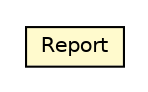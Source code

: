 #!/usr/local/bin/dot
#
# Class diagram 
# Generated by UMLGraph version 5.1 (http://www.umlgraph.org/)
#

digraph G {
	edge [fontname="Helvetica",fontsize=10,labelfontname="Helvetica",labelfontsize=10];
	node [fontname="Helvetica",fontsize=10,shape=plaintext];
	nodesep=0.25;
	ranksep=0.5;
	// pt.ist.fenixframework.backend.jvstmojb.pstm.TransactionStatistics.Report
	c131510 [label=<<table title="pt.ist.fenixframework.backend.jvstmojb.pstm.TransactionStatistics.Report" border="0" cellborder="1" cellspacing="0" cellpadding="2" port="p" bgcolor="lemonChiffon" href="./TransactionStatistics.Report.html">
		<tr><td><table border="0" cellspacing="0" cellpadding="1">
<tr><td align="center" balign="center"> Report </td></tr>
		</table></td></tr>
		</table>>, fontname="Helvetica", fontcolor="black", fontsize=10.0];
}

